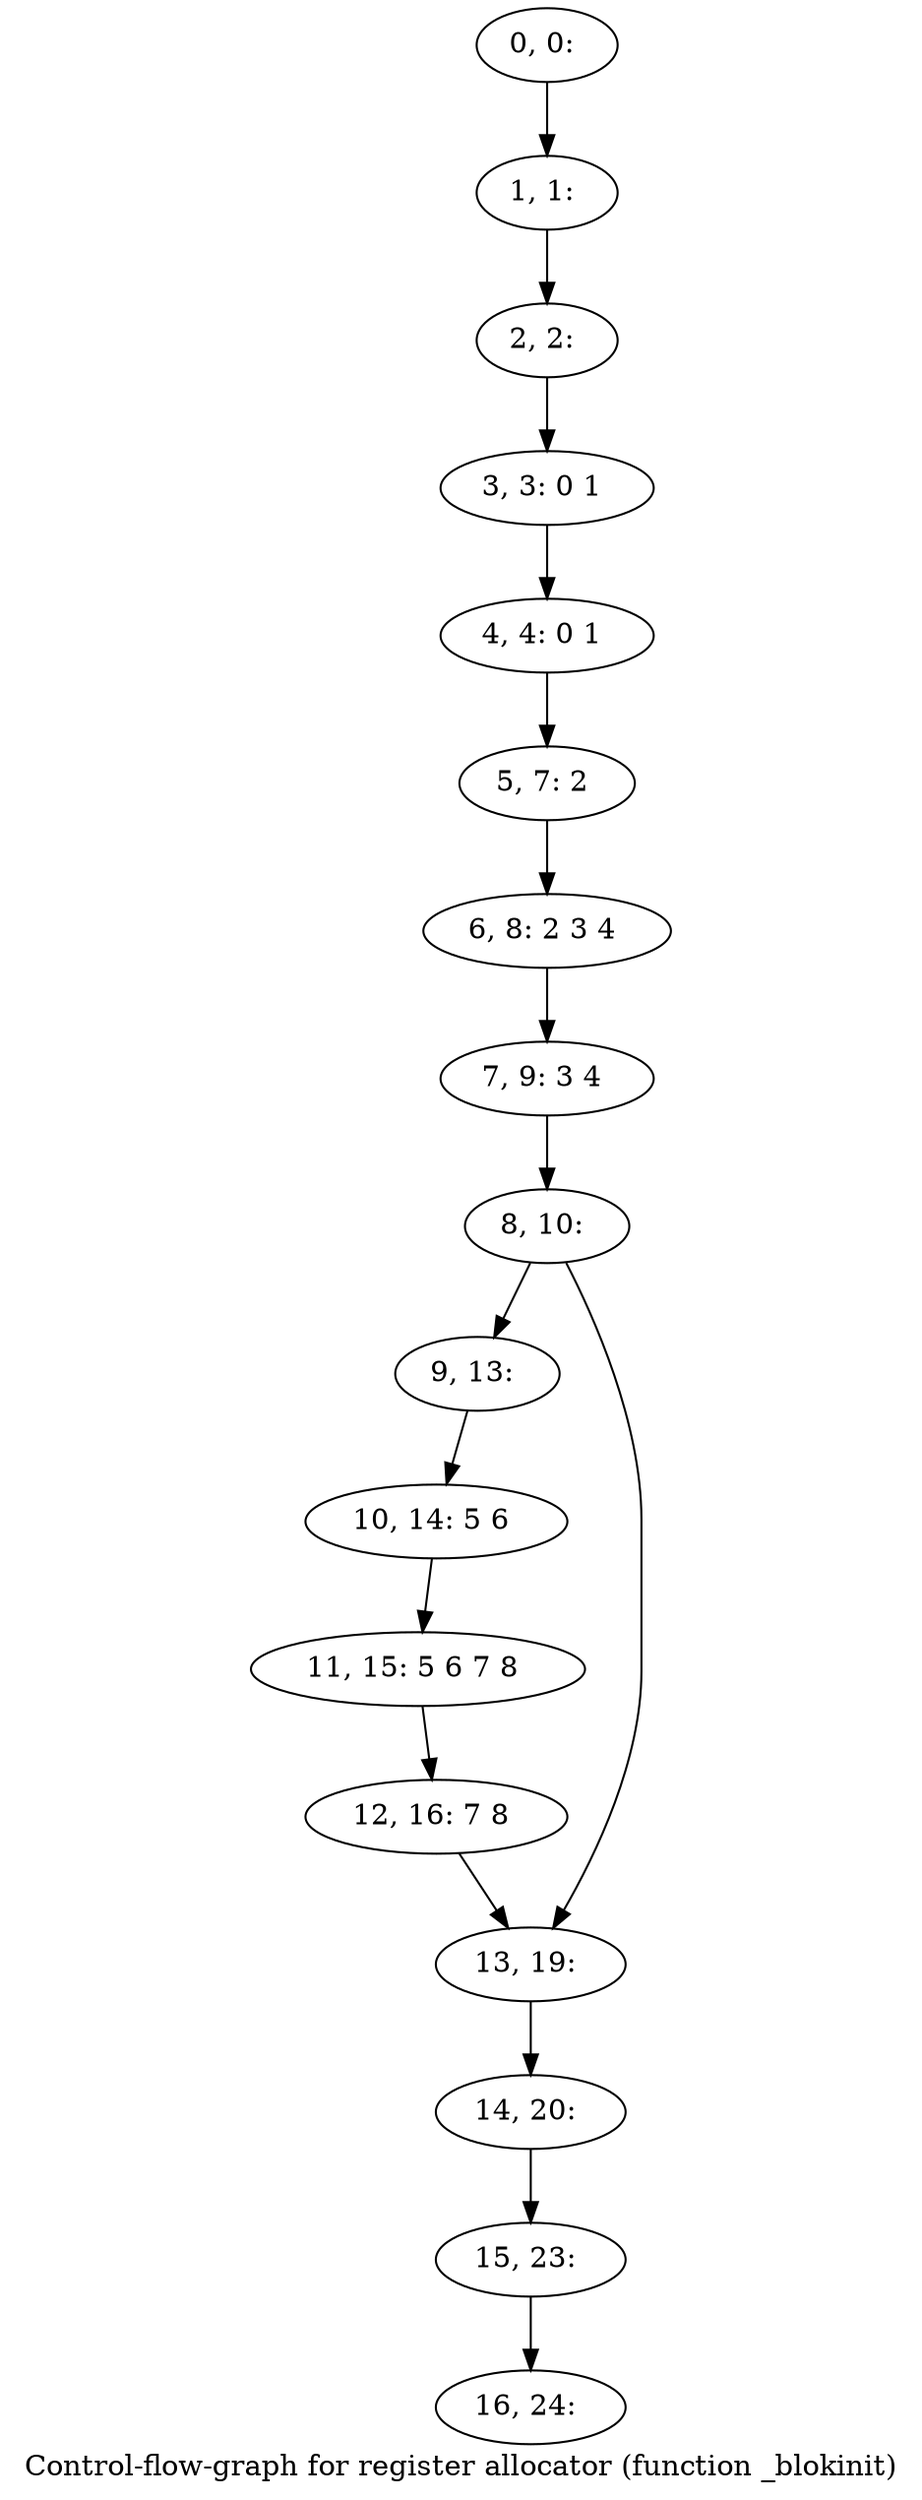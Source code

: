 digraph G {
graph [label="Control-flow-graph for register allocator (function _blokinit)"]
0[label="0, 0: "];
1[label="1, 1: "];
2[label="2, 2: "];
3[label="3, 3: 0 1 "];
4[label="4, 4: 0 1 "];
5[label="5, 7: 2 "];
6[label="6, 8: 2 3 4 "];
7[label="7, 9: 3 4 "];
8[label="8, 10: "];
9[label="9, 13: "];
10[label="10, 14: 5 6 "];
11[label="11, 15: 5 6 7 8 "];
12[label="12, 16: 7 8 "];
13[label="13, 19: "];
14[label="14, 20: "];
15[label="15, 23: "];
16[label="16, 24: "];
0->1 ;
1->2 ;
2->3 ;
3->4 ;
4->5 ;
5->6 ;
6->7 ;
7->8 ;
8->9 ;
8->13 ;
9->10 ;
10->11 ;
11->12 ;
12->13 ;
13->14 ;
14->15 ;
15->16 ;
}
